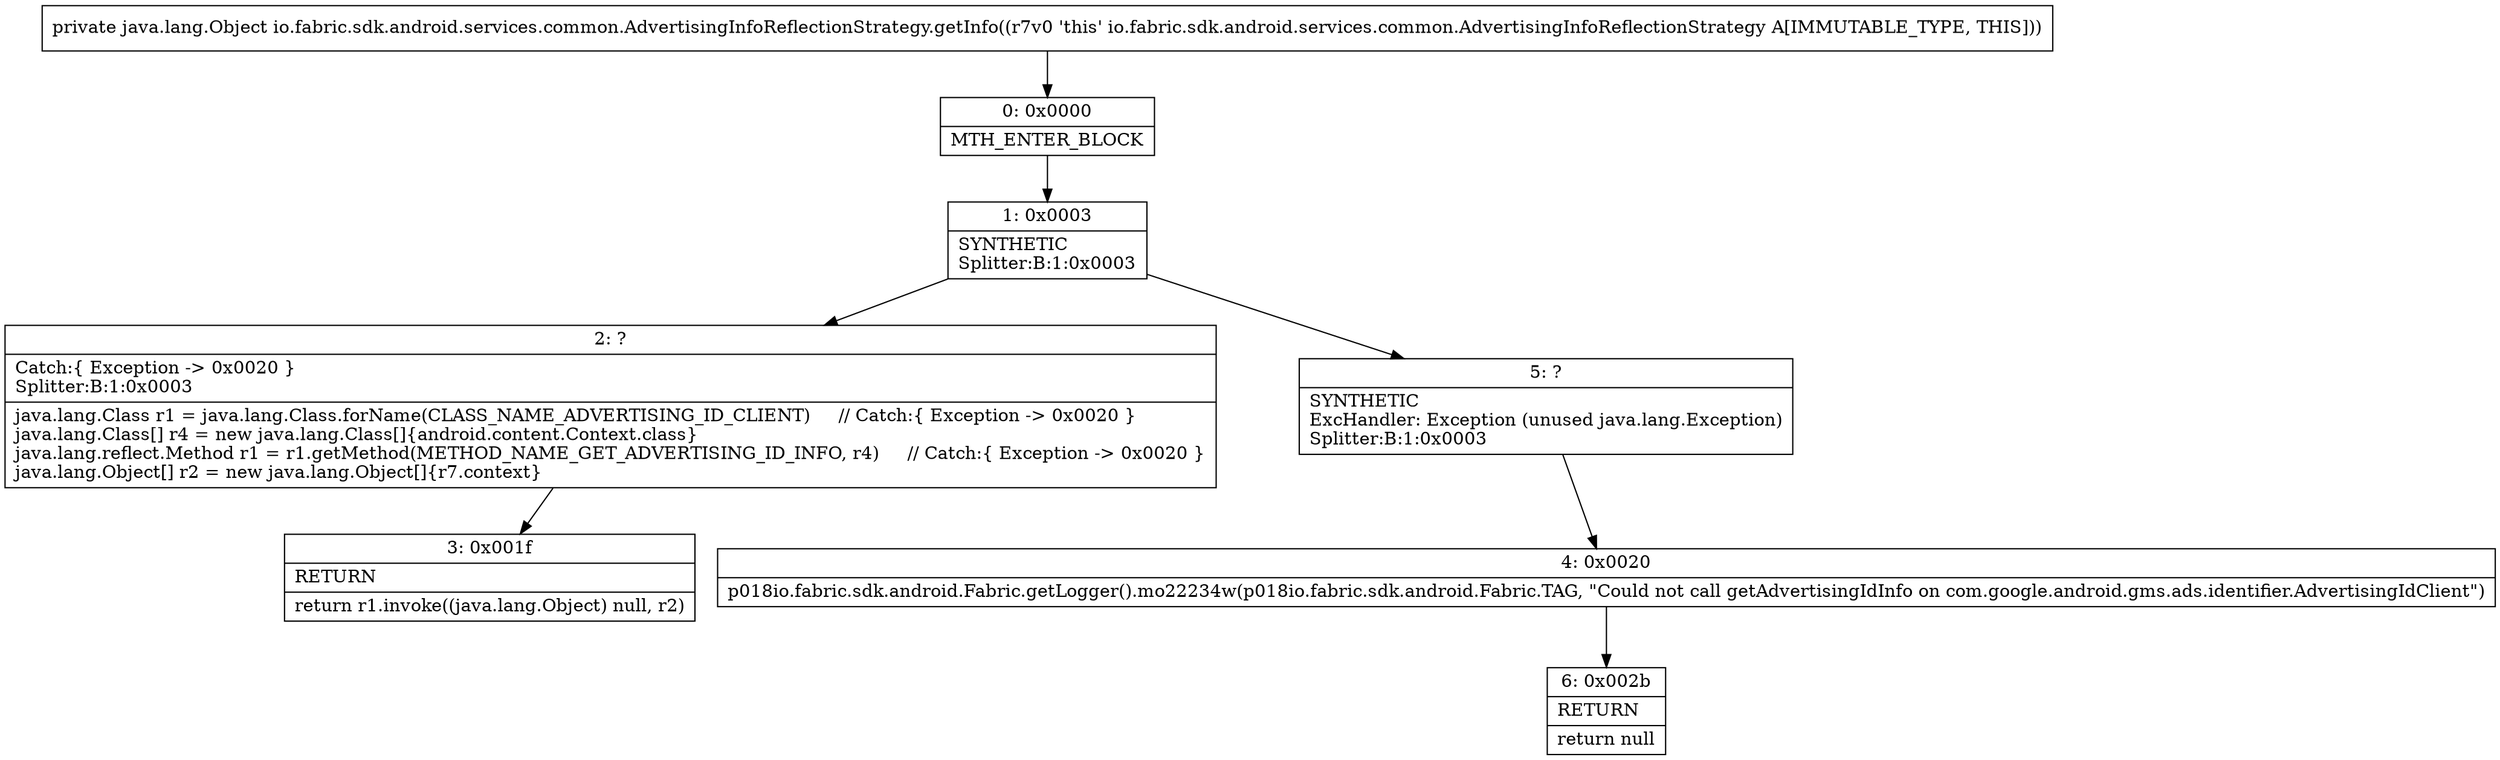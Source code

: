 digraph "CFG forio.fabric.sdk.android.services.common.AdvertisingInfoReflectionStrategy.getInfo()Ljava\/lang\/Object;" {
Node_0 [shape=record,label="{0\:\ 0x0000|MTH_ENTER_BLOCK\l}"];
Node_1 [shape=record,label="{1\:\ 0x0003|SYNTHETIC\lSplitter:B:1:0x0003\l}"];
Node_2 [shape=record,label="{2\:\ ?|Catch:\{ Exception \-\> 0x0020 \}\lSplitter:B:1:0x0003\l|java.lang.Class r1 = java.lang.Class.forName(CLASS_NAME_ADVERTISING_ID_CLIENT)     \/\/ Catch:\{ Exception \-\> 0x0020 \}\ljava.lang.Class[] r4 = new java.lang.Class[]\{android.content.Context.class\}\ljava.lang.reflect.Method r1 = r1.getMethod(METHOD_NAME_GET_ADVERTISING_ID_INFO, r4)     \/\/ Catch:\{ Exception \-\> 0x0020 \}\ljava.lang.Object[] r2 = new java.lang.Object[]\{r7.context\}\l}"];
Node_3 [shape=record,label="{3\:\ 0x001f|RETURN\l|return r1.invoke((java.lang.Object) null, r2)\l}"];
Node_4 [shape=record,label="{4\:\ 0x0020|p018io.fabric.sdk.android.Fabric.getLogger().mo22234w(p018io.fabric.sdk.android.Fabric.TAG, \"Could not call getAdvertisingIdInfo on com.google.android.gms.ads.identifier.AdvertisingIdClient\")\l}"];
Node_5 [shape=record,label="{5\:\ ?|SYNTHETIC\lExcHandler: Exception (unused java.lang.Exception)\lSplitter:B:1:0x0003\l}"];
Node_6 [shape=record,label="{6\:\ 0x002b|RETURN\l|return null\l}"];
MethodNode[shape=record,label="{private java.lang.Object io.fabric.sdk.android.services.common.AdvertisingInfoReflectionStrategy.getInfo((r7v0 'this' io.fabric.sdk.android.services.common.AdvertisingInfoReflectionStrategy A[IMMUTABLE_TYPE, THIS])) }"];
MethodNode -> Node_0;
Node_0 -> Node_1;
Node_1 -> Node_2;
Node_1 -> Node_5;
Node_2 -> Node_3;
Node_4 -> Node_6;
Node_5 -> Node_4;
}

